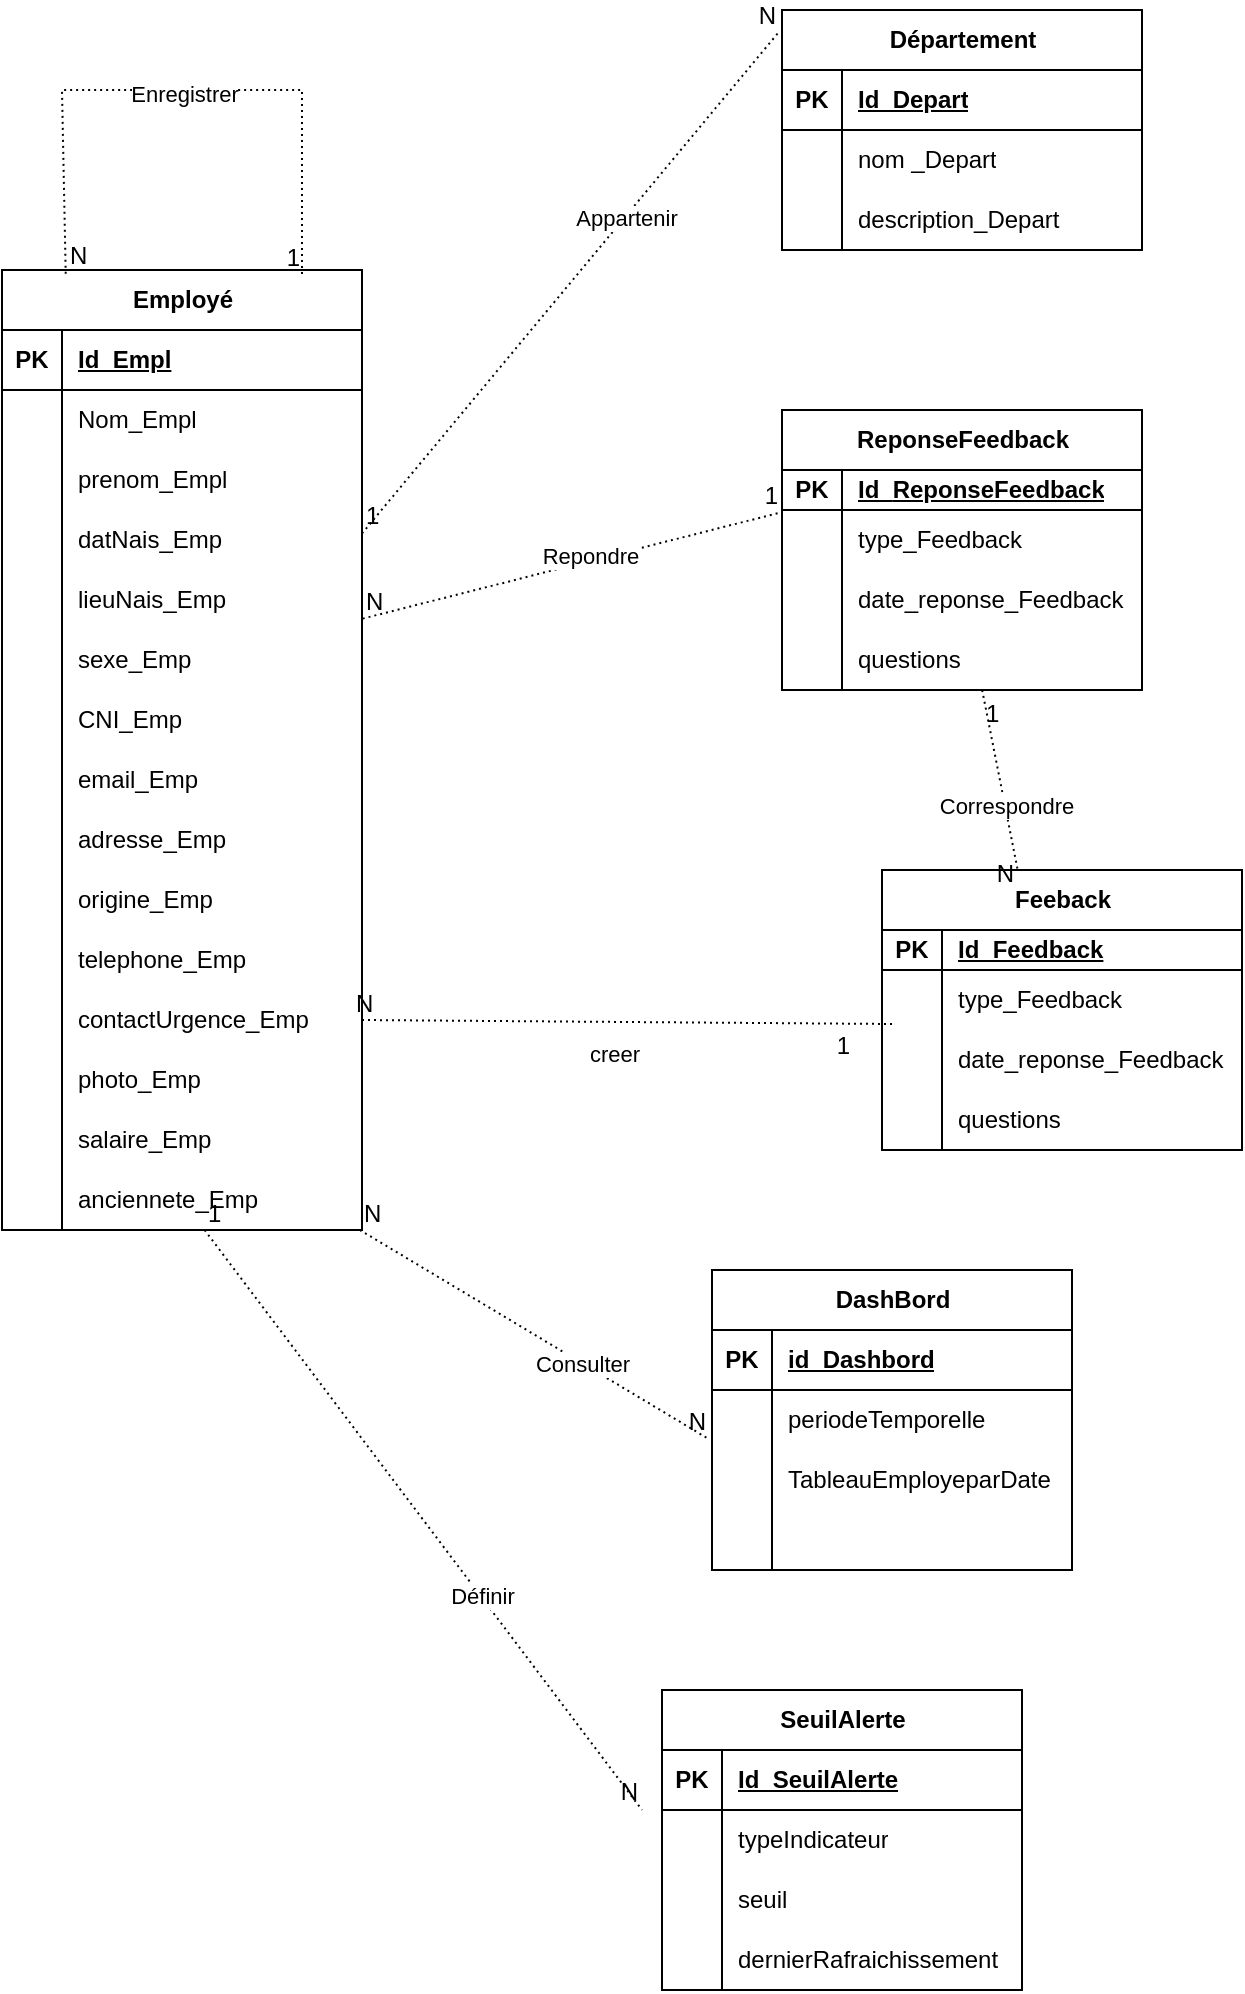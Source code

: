 <mxfile version="24.0.1" type="github">
  <diagram id="R2lEEEUBdFMjLlhIrx00" name="Page-1">
    <mxGraphModel dx="1600" dy="674" grid="1" gridSize="10" guides="1" tooltips="1" connect="1" arrows="1" fold="1" page="1" pageScale="1" pageWidth="850" pageHeight="1100" math="0" shadow="0" extFonts="Permanent Marker^https://fonts.googleapis.com/css?family=Permanent+Marker">
      <root>
        <mxCell id="0" />
        <mxCell id="1" parent="0" />
        <mxCell id="-0GxGlL2orwzK-KLsCHP-15" value="Employé" style="shape=table;startSize=30;container=1;collapsible=1;childLayout=tableLayout;fixedRows=1;rowLines=0;fontStyle=1;align=center;resizeLast=1;html=1;" parent="1" vertex="1">
          <mxGeometry x="70" y="140" width="180" height="480" as="geometry" />
        </mxCell>
        <mxCell id="-0GxGlL2orwzK-KLsCHP-16" value="" style="shape=tableRow;horizontal=0;startSize=0;swimlaneHead=0;swimlaneBody=0;fillColor=none;collapsible=0;dropTarget=0;points=[[0,0.5],[1,0.5]];portConstraint=eastwest;top=0;left=0;right=0;bottom=1;" parent="-0GxGlL2orwzK-KLsCHP-15" vertex="1">
          <mxGeometry y="30" width="180" height="30" as="geometry" />
        </mxCell>
        <mxCell id="-0GxGlL2orwzK-KLsCHP-17" value="PK" style="shape=partialRectangle;connectable=0;fillColor=none;top=0;left=0;bottom=0;right=0;fontStyle=1;overflow=hidden;whiteSpace=wrap;html=1;" parent="-0GxGlL2orwzK-KLsCHP-16" vertex="1">
          <mxGeometry width="30" height="30" as="geometry">
            <mxRectangle width="30" height="30" as="alternateBounds" />
          </mxGeometry>
        </mxCell>
        <mxCell id="-0GxGlL2orwzK-KLsCHP-18" value="Id_Empl" style="shape=partialRectangle;connectable=0;fillColor=none;top=0;left=0;bottom=0;right=0;align=left;spacingLeft=6;fontStyle=5;overflow=hidden;whiteSpace=wrap;html=1;" parent="-0GxGlL2orwzK-KLsCHP-16" vertex="1">
          <mxGeometry x="30" width="150" height="30" as="geometry">
            <mxRectangle width="150" height="30" as="alternateBounds" />
          </mxGeometry>
        </mxCell>
        <mxCell id="-0GxGlL2orwzK-KLsCHP-19" value="" style="shape=tableRow;horizontal=0;startSize=0;swimlaneHead=0;swimlaneBody=0;fillColor=none;collapsible=0;dropTarget=0;points=[[0,0.5],[1,0.5]];portConstraint=eastwest;top=0;left=0;right=0;bottom=0;" parent="-0GxGlL2orwzK-KLsCHP-15" vertex="1">
          <mxGeometry y="60" width="180" height="30" as="geometry" />
        </mxCell>
        <mxCell id="-0GxGlL2orwzK-KLsCHP-20" value="" style="shape=partialRectangle;connectable=0;fillColor=none;top=0;left=0;bottom=0;right=0;editable=1;overflow=hidden;whiteSpace=wrap;html=1;" parent="-0GxGlL2orwzK-KLsCHP-19" vertex="1">
          <mxGeometry width="30" height="30" as="geometry">
            <mxRectangle width="30" height="30" as="alternateBounds" />
          </mxGeometry>
        </mxCell>
        <mxCell id="-0GxGlL2orwzK-KLsCHP-21" value="Nom_Empl" style="shape=partialRectangle;connectable=0;fillColor=none;top=0;left=0;bottom=0;right=0;align=left;spacingLeft=6;overflow=hidden;whiteSpace=wrap;html=1;" parent="-0GxGlL2orwzK-KLsCHP-19" vertex="1">
          <mxGeometry x="30" width="150" height="30" as="geometry">
            <mxRectangle width="150" height="30" as="alternateBounds" />
          </mxGeometry>
        </mxCell>
        <mxCell id="-0GxGlL2orwzK-KLsCHP-22" value="" style="shape=tableRow;horizontal=0;startSize=0;swimlaneHead=0;swimlaneBody=0;fillColor=none;collapsible=0;dropTarget=0;points=[[0,0.5],[1,0.5]];portConstraint=eastwest;top=0;left=0;right=0;bottom=0;" parent="-0GxGlL2orwzK-KLsCHP-15" vertex="1">
          <mxGeometry y="90" width="180" height="30" as="geometry" />
        </mxCell>
        <mxCell id="-0GxGlL2orwzK-KLsCHP-23" value="" style="shape=partialRectangle;connectable=0;fillColor=none;top=0;left=0;bottom=0;right=0;editable=1;overflow=hidden;whiteSpace=wrap;html=1;" parent="-0GxGlL2orwzK-KLsCHP-22" vertex="1">
          <mxGeometry width="30" height="30" as="geometry">
            <mxRectangle width="30" height="30" as="alternateBounds" />
          </mxGeometry>
        </mxCell>
        <mxCell id="-0GxGlL2orwzK-KLsCHP-24" value="prenom_Empl" style="shape=partialRectangle;connectable=0;fillColor=none;top=0;left=0;bottom=0;right=0;align=left;spacingLeft=6;overflow=hidden;whiteSpace=wrap;html=1;" parent="-0GxGlL2orwzK-KLsCHP-22" vertex="1">
          <mxGeometry x="30" width="150" height="30" as="geometry">
            <mxRectangle width="150" height="30" as="alternateBounds" />
          </mxGeometry>
        </mxCell>
        <mxCell id="-0GxGlL2orwzK-KLsCHP-25" value="" style="shape=tableRow;horizontal=0;startSize=0;swimlaneHead=0;swimlaneBody=0;fillColor=none;collapsible=0;dropTarget=0;points=[[0,0.5],[1,0.5]];portConstraint=eastwest;top=0;left=0;right=0;bottom=0;" parent="-0GxGlL2orwzK-KLsCHP-15" vertex="1">
          <mxGeometry y="120" width="180" height="30" as="geometry" />
        </mxCell>
        <mxCell id="-0GxGlL2orwzK-KLsCHP-26" value="" style="shape=partialRectangle;connectable=0;fillColor=none;top=0;left=0;bottom=0;right=0;editable=1;overflow=hidden;whiteSpace=wrap;html=1;" parent="-0GxGlL2orwzK-KLsCHP-25" vertex="1">
          <mxGeometry width="30" height="30" as="geometry">
            <mxRectangle width="30" height="30" as="alternateBounds" />
          </mxGeometry>
        </mxCell>
        <mxCell id="-0GxGlL2orwzK-KLsCHP-27" value="datNais_Emp" style="shape=partialRectangle;connectable=0;fillColor=none;top=0;left=0;bottom=0;right=0;align=left;spacingLeft=6;overflow=hidden;whiteSpace=wrap;html=1;" parent="-0GxGlL2orwzK-KLsCHP-25" vertex="1">
          <mxGeometry x="30" width="150" height="30" as="geometry">
            <mxRectangle width="150" height="30" as="alternateBounds" />
          </mxGeometry>
        </mxCell>
        <mxCell id="-0GxGlL2orwzK-KLsCHP-31" value="" style="shape=tableRow;horizontal=0;startSize=0;swimlaneHead=0;swimlaneBody=0;fillColor=none;collapsible=0;dropTarget=0;points=[[0,0.5],[1,0.5]];portConstraint=eastwest;top=0;left=0;right=0;bottom=0;" parent="-0GxGlL2orwzK-KLsCHP-15" vertex="1">
          <mxGeometry y="150" width="180" height="30" as="geometry" />
        </mxCell>
        <mxCell id="-0GxGlL2orwzK-KLsCHP-32" value="" style="shape=partialRectangle;connectable=0;fillColor=none;top=0;left=0;bottom=0;right=0;editable=1;overflow=hidden;whiteSpace=wrap;html=1;" parent="-0GxGlL2orwzK-KLsCHP-31" vertex="1">
          <mxGeometry width="30" height="30" as="geometry">
            <mxRectangle width="30" height="30" as="alternateBounds" />
          </mxGeometry>
        </mxCell>
        <mxCell id="-0GxGlL2orwzK-KLsCHP-33" value="lieuNais_Emp" style="shape=partialRectangle;connectable=0;fillColor=none;top=0;left=0;bottom=0;right=0;align=left;spacingLeft=6;overflow=hidden;whiteSpace=wrap;html=1;" parent="-0GxGlL2orwzK-KLsCHP-31" vertex="1">
          <mxGeometry x="30" width="150" height="30" as="geometry">
            <mxRectangle width="150" height="30" as="alternateBounds" />
          </mxGeometry>
        </mxCell>
        <mxCell id="-0GxGlL2orwzK-KLsCHP-34" value="" style="shape=tableRow;horizontal=0;startSize=0;swimlaneHead=0;swimlaneBody=0;fillColor=none;collapsible=0;dropTarget=0;points=[[0,0.5],[1,0.5]];portConstraint=eastwest;top=0;left=0;right=0;bottom=0;" parent="-0GxGlL2orwzK-KLsCHP-15" vertex="1">
          <mxGeometry y="180" width="180" height="30" as="geometry" />
        </mxCell>
        <mxCell id="-0GxGlL2orwzK-KLsCHP-35" value="" style="shape=partialRectangle;connectable=0;fillColor=none;top=0;left=0;bottom=0;right=0;editable=1;overflow=hidden;whiteSpace=wrap;html=1;" parent="-0GxGlL2orwzK-KLsCHP-34" vertex="1">
          <mxGeometry width="30" height="30" as="geometry">
            <mxRectangle width="30" height="30" as="alternateBounds" />
          </mxGeometry>
        </mxCell>
        <mxCell id="-0GxGlL2orwzK-KLsCHP-36" value="sexe_Emp" style="shape=partialRectangle;connectable=0;fillColor=none;top=0;left=0;bottom=0;right=0;align=left;spacingLeft=6;overflow=hidden;whiteSpace=wrap;html=1;" parent="-0GxGlL2orwzK-KLsCHP-34" vertex="1">
          <mxGeometry x="30" width="150" height="30" as="geometry">
            <mxRectangle width="150" height="30" as="alternateBounds" />
          </mxGeometry>
        </mxCell>
        <mxCell id="-0GxGlL2orwzK-KLsCHP-37" value="" style="shape=tableRow;horizontal=0;startSize=0;swimlaneHead=0;swimlaneBody=0;fillColor=none;collapsible=0;dropTarget=0;points=[[0,0.5],[1,0.5]];portConstraint=eastwest;top=0;left=0;right=0;bottom=0;" parent="-0GxGlL2orwzK-KLsCHP-15" vertex="1">
          <mxGeometry y="210" width="180" height="30" as="geometry" />
        </mxCell>
        <mxCell id="-0GxGlL2orwzK-KLsCHP-38" value="" style="shape=partialRectangle;connectable=0;fillColor=none;top=0;left=0;bottom=0;right=0;editable=1;overflow=hidden;whiteSpace=wrap;html=1;" parent="-0GxGlL2orwzK-KLsCHP-37" vertex="1">
          <mxGeometry width="30" height="30" as="geometry">
            <mxRectangle width="30" height="30" as="alternateBounds" />
          </mxGeometry>
        </mxCell>
        <mxCell id="-0GxGlL2orwzK-KLsCHP-39" value="CNI_Emp" style="shape=partialRectangle;connectable=0;fillColor=none;top=0;left=0;bottom=0;right=0;align=left;spacingLeft=6;overflow=hidden;whiteSpace=wrap;html=1;" parent="-0GxGlL2orwzK-KLsCHP-37" vertex="1">
          <mxGeometry x="30" width="150" height="30" as="geometry">
            <mxRectangle width="150" height="30" as="alternateBounds" />
          </mxGeometry>
        </mxCell>
        <mxCell id="-0GxGlL2orwzK-KLsCHP-40" value="" style="shape=tableRow;horizontal=0;startSize=0;swimlaneHead=0;swimlaneBody=0;fillColor=none;collapsible=0;dropTarget=0;points=[[0,0.5],[1,0.5]];portConstraint=eastwest;top=0;left=0;right=0;bottom=0;" parent="-0GxGlL2orwzK-KLsCHP-15" vertex="1">
          <mxGeometry y="240" width="180" height="30" as="geometry" />
        </mxCell>
        <mxCell id="-0GxGlL2orwzK-KLsCHP-41" value="" style="shape=partialRectangle;connectable=0;fillColor=none;top=0;left=0;bottom=0;right=0;editable=1;overflow=hidden;whiteSpace=wrap;html=1;" parent="-0GxGlL2orwzK-KLsCHP-40" vertex="1">
          <mxGeometry width="30" height="30" as="geometry">
            <mxRectangle width="30" height="30" as="alternateBounds" />
          </mxGeometry>
        </mxCell>
        <mxCell id="-0GxGlL2orwzK-KLsCHP-42" value="email_Emp" style="shape=partialRectangle;connectable=0;fillColor=none;top=0;left=0;bottom=0;right=0;align=left;spacingLeft=6;overflow=hidden;whiteSpace=wrap;html=1;" parent="-0GxGlL2orwzK-KLsCHP-40" vertex="1">
          <mxGeometry x="30" width="150" height="30" as="geometry">
            <mxRectangle width="150" height="30" as="alternateBounds" />
          </mxGeometry>
        </mxCell>
        <mxCell id="-0GxGlL2orwzK-KLsCHP-43" value="" style="shape=tableRow;horizontal=0;startSize=0;swimlaneHead=0;swimlaneBody=0;fillColor=none;collapsible=0;dropTarget=0;points=[[0,0.5],[1,0.5]];portConstraint=eastwest;top=0;left=0;right=0;bottom=0;" parent="-0GxGlL2orwzK-KLsCHP-15" vertex="1">
          <mxGeometry y="270" width="180" height="30" as="geometry" />
        </mxCell>
        <mxCell id="-0GxGlL2orwzK-KLsCHP-44" value="" style="shape=partialRectangle;connectable=0;fillColor=none;top=0;left=0;bottom=0;right=0;editable=1;overflow=hidden;whiteSpace=wrap;html=1;" parent="-0GxGlL2orwzK-KLsCHP-43" vertex="1">
          <mxGeometry width="30" height="30" as="geometry">
            <mxRectangle width="30" height="30" as="alternateBounds" />
          </mxGeometry>
        </mxCell>
        <mxCell id="-0GxGlL2orwzK-KLsCHP-45" value="adresse_Emp" style="shape=partialRectangle;connectable=0;fillColor=none;top=0;left=0;bottom=0;right=0;align=left;spacingLeft=6;overflow=hidden;whiteSpace=wrap;html=1;" parent="-0GxGlL2orwzK-KLsCHP-43" vertex="1">
          <mxGeometry x="30" width="150" height="30" as="geometry">
            <mxRectangle width="150" height="30" as="alternateBounds" />
          </mxGeometry>
        </mxCell>
        <mxCell id="-0GxGlL2orwzK-KLsCHP-46" value="" style="shape=tableRow;horizontal=0;startSize=0;swimlaneHead=0;swimlaneBody=0;fillColor=none;collapsible=0;dropTarget=0;points=[[0,0.5],[1,0.5]];portConstraint=eastwest;top=0;left=0;right=0;bottom=0;" parent="-0GxGlL2orwzK-KLsCHP-15" vertex="1">
          <mxGeometry y="300" width="180" height="30" as="geometry" />
        </mxCell>
        <mxCell id="-0GxGlL2orwzK-KLsCHP-47" value="" style="shape=partialRectangle;connectable=0;fillColor=none;top=0;left=0;bottom=0;right=0;editable=1;overflow=hidden;whiteSpace=wrap;html=1;" parent="-0GxGlL2orwzK-KLsCHP-46" vertex="1">
          <mxGeometry width="30" height="30" as="geometry">
            <mxRectangle width="30" height="30" as="alternateBounds" />
          </mxGeometry>
        </mxCell>
        <mxCell id="-0GxGlL2orwzK-KLsCHP-48" value="origine_Emp" style="shape=partialRectangle;connectable=0;fillColor=none;top=0;left=0;bottom=0;right=0;align=left;spacingLeft=6;overflow=hidden;whiteSpace=wrap;html=1;" parent="-0GxGlL2orwzK-KLsCHP-46" vertex="1">
          <mxGeometry x="30" width="150" height="30" as="geometry">
            <mxRectangle width="150" height="30" as="alternateBounds" />
          </mxGeometry>
        </mxCell>
        <mxCell id="-0GxGlL2orwzK-KLsCHP-49" value="" style="shape=tableRow;horizontal=0;startSize=0;swimlaneHead=0;swimlaneBody=0;fillColor=none;collapsible=0;dropTarget=0;points=[[0,0.5],[1,0.5]];portConstraint=eastwest;top=0;left=0;right=0;bottom=0;" parent="-0GxGlL2orwzK-KLsCHP-15" vertex="1">
          <mxGeometry y="330" width="180" height="30" as="geometry" />
        </mxCell>
        <mxCell id="-0GxGlL2orwzK-KLsCHP-50" value="" style="shape=partialRectangle;connectable=0;fillColor=none;top=0;left=0;bottom=0;right=0;editable=1;overflow=hidden;whiteSpace=wrap;html=1;" parent="-0GxGlL2orwzK-KLsCHP-49" vertex="1">
          <mxGeometry width="30" height="30" as="geometry">
            <mxRectangle width="30" height="30" as="alternateBounds" />
          </mxGeometry>
        </mxCell>
        <mxCell id="-0GxGlL2orwzK-KLsCHP-51" value="telephone_Emp" style="shape=partialRectangle;connectable=0;fillColor=none;top=0;left=0;bottom=0;right=0;align=left;spacingLeft=6;overflow=hidden;whiteSpace=wrap;html=1;" parent="-0GxGlL2orwzK-KLsCHP-49" vertex="1">
          <mxGeometry x="30" width="150" height="30" as="geometry">
            <mxRectangle width="150" height="30" as="alternateBounds" />
          </mxGeometry>
        </mxCell>
        <mxCell id="-0GxGlL2orwzK-KLsCHP-52" value="" style="shape=tableRow;horizontal=0;startSize=0;swimlaneHead=0;swimlaneBody=0;fillColor=none;collapsible=0;dropTarget=0;points=[[0,0.5],[1,0.5]];portConstraint=eastwest;top=0;left=0;right=0;bottom=0;" parent="-0GxGlL2orwzK-KLsCHP-15" vertex="1">
          <mxGeometry y="360" width="180" height="30" as="geometry" />
        </mxCell>
        <mxCell id="-0GxGlL2orwzK-KLsCHP-53" value="" style="shape=partialRectangle;connectable=0;fillColor=none;top=0;left=0;bottom=0;right=0;editable=1;overflow=hidden;whiteSpace=wrap;html=1;" parent="-0GxGlL2orwzK-KLsCHP-52" vertex="1">
          <mxGeometry width="30" height="30" as="geometry">
            <mxRectangle width="30" height="30" as="alternateBounds" />
          </mxGeometry>
        </mxCell>
        <mxCell id="-0GxGlL2orwzK-KLsCHP-54" value="contactUrgence_Emp" style="shape=partialRectangle;connectable=0;fillColor=none;top=0;left=0;bottom=0;right=0;align=left;spacingLeft=6;overflow=hidden;whiteSpace=wrap;html=1;" parent="-0GxGlL2orwzK-KLsCHP-52" vertex="1">
          <mxGeometry x="30" width="150" height="30" as="geometry">
            <mxRectangle width="150" height="30" as="alternateBounds" />
          </mxGeometry>
        </mxCell>
        <mxCell id="-0GxGlL2orwzK-KLsCHP-55" value="" style="shape=tableRow;horizontal=0;startSize=0;swimlaneHead=0;swimlaneBody=0;fillColor=none;collapsible=0;dropTarget=0;points=[[0,0.5],[1,0.5]];portConstraint=eastwest;top=0;left=0;right=0;bottom=0;" parent="-0GxGlL2orwzK-KLsCHP-15" vertex="1">
          <mxGeometry y="390" width="180" height="30" as="geometry" />
        </mxCell>
        <mxCell id="-0GxGlL2orwzK-KLsCHP-56" value="" style="shape=partialRectangle;connectable=0;fillColor=none;top=0;left=0;bottom=0;right=0;editable=1;overflow=hidden;whiteSpace=wrap;html=1;" parent="-0GxGlL2orwzK-KLsCHP-55" vertex="1">
          <mxGeometry width="30" height="30" as="geometry">
            <mxRectangle width="30" height="30" as="alternateBounds" />
          </mxGeometry>
        </mxCell>
        <mxCell id="-0GxGlL2orwzK-KLsCHP-57" value="photo_Emp" style="shape=partialRectangle;connectable=0;fillColor=none;top=0;left=0;bottom=0;right=0;align=left;spacingLeft=6;overflow=hidden;whiteSpace=wrap;html=1;" parent="-0GxGlL2orwzK-KLsCHP-55" vertex="1">
          <mxGeometry x="30" width="150" height="30" as="geometry">
            <mxRectangle width="150" height="30" as="alternateBounds" />
          </mxGeometry>
        </mxCell>
        <mxCell id="CD_epfexB9cXlV3R2vXU-4" value="" style="shape=tableRow;horizontal=0;startSize=0;swimlaneHead=0;swimlaneBody=0;fillColor=none;collapsible=0;dropTarget=0;points=[[0,0.5],[1,0.5]];portConstraint=eastwest;top=0;left=0;right=0;bottom=0;" parent="-0GxGlL2orwzK-KLsCHP-15" vertex="1">
          <mxGeometry y="420" width="180" height="30" as="geometry" />
        </mxCell>
        <mxCell id="CD_epfexB9cXlV3R2vXU-5" value="" style="shape=partialRectangle;connectable=0;fillColor=none;top=0;left=0;bottom=0;right=0;editable=1;overflow=hidden;whiteSpace=wrap;html=1;" parent="CD_epfexB9cXlV3R2vXU-4" vertex="1">
          <mxGeometry width="30" height="30" as="geometry">
            <mxRectangle width="30" height="30" as="alternateBounds" />
          </mxGeometry>
        </mxCell>
        <mxCell id="CD_epfexB9cXlV3R2vXU-6" value="salaire_Emp" style="shape=partialRectangle;connectable=0;fillColor=none;top=0;left=0;bottom=0;right=0;align=left;spacingLeft=6;overflow=hidden;whiteSpace=wrap;html=1;" parent="CD_epfexB9cXlV3R2vXU-4" vertex="1">
          <mxGeometry x="30" width="150" height="30" as="geometry">
            <mxRectangle width="150" height="30" as="alternateBounds" />
          </mxGeometry>
        </mxCell>
        <mxCell id="CD_epfexB9cXlV3R2vXU-7" value="" style="shape=tableRow;horizontal=0;startSize=0;swimlaneHead=0;swimlaneBody=0;fillColor=none;collapsible=0;dropTarget=0;points=[[0,0.5],[1,0.5]];portConstraint=eastwest;top=0;left=0;right=0;bottom=0;" parent="-0GxGlL2orwzK-KLsCHP-15" vertex="1">
          <mxGeometry y="450" width="180" height="30" as="geometry" />
        </mxCell>
        <mxCell id="CD_epfexB9cXlV3R2vXU-8" value="" style="shape=partialRectangle;connectable=0;fillColor=none;top=0;left=0;bottom=0;right=0;editable=1;overflow=hidden;whiteSpace=wrap;html=1;" parent="CD_epfexB9cXlV3R2vXU-7" vertex="1">
          <mxGeometry width="30" height="30" as="geometry">
            <mxRectangle width="30" height="30" as="alternateBounds" />
          </mxGeometry>
        </mxCell>
        <mxCell id="CD_epfexB9cXlV3R2vXU-9" value="anciennete_Emp" style="shape=partialRectangle;connectable=0;fillColor=none;top=0;left=0;bottom=0;right=0;align=left;spacingLeft=6;overflow=hidden;whiteSpace=wrap;html=1;" parent="CD_epfexB9cXlV3R2vXU-7" vertex="1">
          <mxGeometry x="30" width="150" height="30" as="geometry">
            <mxRectangle width="150" height="30" as="alternateBounds" />
          </mxGeometry>
        </mxCell>
        <mxCell id="-0GxGlL2orwzK-KLsCHP-58" value="Département" style="shape=table;startSize=30;container=1;collapsible=1;childLayout=tableLayout;fixedRows=1;rowLines=0;fontStyle=1;align=center;resizeLast=1;html=1;" parent="1" vertex="1">
          <mxGeometry x="460" y="10" width="180" height="120" as="geometry" />
        </mxCell>
        <mxCell id="-0GxGlL2orwzK-KLsCHP-59" value="" style="shape=tableRow;horizontal=0;startSize=0;swimlaneHead=0;swimlaneBody=0;fillColor=none;collapsible=0;dropTarget=0;points=[[0,0.5],[1,0.5]];portConstraint=eastwest;top=0;left=0;right=0;bottom=1;" parent="-0GxGlL2orwzK-KLsCHP-58" vertex="1">
          <mxGeometry y="30" width="180" height="30" as="geometry" />
        </mxCell>
        <mxCell id="-0GxGlL2orwzK-KLsCHP-60" value="PK" style="shape=partialRectangle;connectable=0;fillColor=none;top=0;left=0;bottom=0;right=0;fontStyle=1;overflow=hidden;whiteSpace=wrap;html=1;" parent="-0GxGlL2orwzK-KLsCHP-59" vertex="1">
          <mxGeometry width="30" height="30" as="geometry">
            <mxRectangle width="30" height="30" as="alternateBounds" />
          </mxGeometry>
        </mxCell>
        <mxCell id="-0GxGlL2orwzK-KLsCHP-61" value="Id_Depart" style="shape=partialRectangle;connectable=0;fillColor=none;top=0;left=0;bottom=0;right=0;align=left;spacingLeft=6;fontStyle=5;overflow=hidden;whiteSpace=wrap;html=1;" parent="-0GxGlL2orwzK-KLsCHP-59" vertex="1">
          <mxGeometry x="30" width="150" height="30" as="geometry">
            <mxRectangle width="150" height="30" as="alternateBounds" />
          </mxGeometry>
        </mxCell>
        <mxCell id="-0GxGlL2orwzK-KLsCHP-62" value="" style="shape=tableRow;horizontal=0;startSize=0;swimlaneHead=0;swimlaneBody=0;fillColor=none;collapsible=0;dropTarget=0;points=[[0,0.5],[1,0.5]];portConstraint=eastwest;top=0;left=0;right=0;bottom=0;" parent="-0GxGlL2orwzK-KLsCHP-58" vertex="1">
          <mxGeometry y="60" width="180" height="30" as="geometry" />
        </mxCell>
        <mxCell id="-0GxGlL2orwzK-KLsCHP-63" value="" style="shape=partialRectangle;connectable=0;fillColor=none;top=0;left=0;bottom=0;right=0;editable=1;overflow=hidden;whiteSpace=wrap;html=1;" parent="-0GxGlL2orwzK-KLsCHP-62" vertex="1">
          <mxGeometry width="30" height="30" as="geometry">
            <mxRectangle width="30" height="30" as="alternateBounds" />
          </mxGeometry>
        </mxCell>
        <mxCell id="-0GxGlL2orwzK-KLsCHP-64" value="nom _Depart" style="shape=partialRectangle;connectable=0;fillColor=none;top=0;left=0;bottom=0;right=0;align=left;spacingLeft=6;overflow=hidden;whiteSpace=wrap;html=1;" parent="-0GxGlL2orwzK-KLsCHP-62" vertex="1">
          <mxGeometry x="30" width="150" height="30" as="geometry">
            <mxRectangle width="150" height="30" as="alternateBounds" />
          </mxGeometry>
        </mxCell>
        <mxCell id="-0GxGlL2orwzK-KLsCHP-65" value="" style="shape=tableRow;horizontal=0;startSize=0;swimlaneHead=0;swimlaneBody=0;fillColor=none;collapsible=0;dropTarget=0;points=[[0,0.5],[1,0.5]];portConstraint=eastwest;top=0;left=0;right=0;bottom=0;" parent="-0GxGlL2orwzK-KLsCHP-58" vertex="1">
          <mxGeometry y="90" width="180" height="30" as="geometry" />
        </mxCell>
        <mxCell id="-0GxGlL2orwzK-KLsCHP-66" value="" style="shape=partialRectangle;connectable=0;fillColor=none;top=0;left=0;bottom=0;right=0;editable=1;overflow=hidden;whiteSpace=wrap;html=1;" parent="-0GxGlL2orwzK-KLsCHP-65" vertex="1">
          <mxGeometry width="30" height="30" as="geometry">
            <mxRectangle width="30" height="30" as="alternateBounds" />
          </mxGeometry>
        </mxCell>
        <mxCell id="-0GxGlL2orwzK-KLsCHP-67" value="description_Depart" style="shape=partialRectangle;connectable=0;fillColor=none;top=0;left=0;bottom=0;right=0;align=left;spacingLeft=6;overflow=hidden;whiteSpace=wrap;html=1;" parent="-0GxGlL2orwzK-KLsCHP-65" vertex="1">
          <mxGeometry x="30" width="150" height="30" as="geometry">
            <mxRectangle width="150" height="30" as="alternateBounds" />
          </mxGeometry>
        </mxCell>
        <mxCell id="-0GxGlL2orwzK-KLsCHP-77" value="Feeback" style="shape=table;startSize=30;container=1;collapsible=1;childLayout=tableLayout;fixedRows=1;rowLines=0;fontStyle=1;align=center;resizeLast=1;html=1;" parent="1" vertex="1">
          <mxGeometry x="510" y="440" width="180" height="140" as="geometry" />
        </mxCell>
        <mxCell id="-0GxGlL2orwzK-KLsCHP-78" value="" style="shape=tableRow;horizontal=0;startSize=0;swimlaneHead=0;swimlaneBody=0;fillColor=none;collapsible=0;dropTarget=0;points=[[0,0.5],[1,0.5]];portConstraint=eastwest;top=0;left=0;right=0;bottom=1;" parent="-0GxGlL2orwzK-KLsCHP-77" vertex="1">
          <mxGeometry y="30" width="180" height="20" as="geometry" />
        </mxCell>
        <mxCell id="-0GxGlL2orwzK-KLsCHP-79" value="PK" style="shape=partialRectangle;connectable=0;fillColor=none;top=0;left=0;bottom=0;right=0;fontStyle=1;overflow=hidden;whiteSpace=wrap;html=1;" parent="-0GxGlL2orwzK-KLsCHP-78" vertex="1">
          <mxGeometry width="30" height="20" as="geometry">
            <mxRectangle width="30" height="20" as="alternateBounds" />
          </mxGeometry>
        </mxCell>
        <mxCell id="-0GxGlL2orwzK-KLsCHP-80" value="Id_Feedback" style="shape=partialRectangle;connectable=0;fillColor=none;top=0;left=0;bottom=0;right=0;align=left;spacingLeft=6;fontStyle=5;overflow=hidden;whiteSpace=wrap;html=1;" parent="-0GxGlL2orwzK-KLsCHP-78" vertex="1">
          <mxGeometry x="30" width="150" height="20" as="geometry">
            <mxRectangle width="150" height="20" as="alternateBounds" />
          </mxGeometry>
        </mxCell>
        <mxCell id="-0GxGlL2orwzK-KLsCHP-81" value="" style="shape=tableRow;horizontal=0;startSize=0;swimlaneHead=0;swimlaneBody=0;fillColor=none;collapsible=0;dropTarget=0;points=[[0,0.5],[1,0.5]];portConstraint=eastwest;top=0;left=0;right=0;bottom=0;" parent="-0GxGlL2orwzK-KLsCHP-77" vertex="1">
          <mxGeometry y="50" width="180" height="30" as="geometry" />
        </mxCell>
        <mxCell id="-0GxGlL2orwzK-KLsCHP-82" value="" style="shape=partialRectangle;connectable=0;fillColor=none;top=0;left=0;bottom=0;right=0;editable=1;overflow=hidden;whiteSpace=wrap;html=1;" parent="-0GxGlL2orwzK-KLsCHP-81" vertex="1">
          <mxGeometry width="30" height="30" as="geometry">
            <mxRectangle width="30" height="30" as="alternateBounds" />
          </mxGeometry>
        </mxCell>
        <mxCell id="-0GxGlL2orwzK-KLsCHP-83" value="type_Feedback" style="shape=partialRectangle;connectable=0;fillColor=none;top=0;left=0;bottom=0;right=0;align=left;spacingLeft=6;overflow=hidden;whiteSpace=wrap;html=1;" parent="-0GxGlL2orwzK-KLsCHP-81" vertex="1">
          <mxGeometry x="30" width="150" height="30" as="geometry">
            <mxRectangle width="150" height="30" as="alternateBounds" />
          </mxGeometry>
        </mxCell>
        <mxCell id="CD_epfexB9cXlV3R2vXU-244" value="" style="shape=tableRow;horizontal=0;startSize=0;swimlaneHead=0;swimlaneBody=0;fillColor=none;collapsible=0;dropTarget=0;points=[[0,0.5],[1,0.5]];portConstraint=eastwest;top=0;left=0;right=0;bottom=0;" parent="-0GxGlL2orwzK-KLsCHP-77" vertex="1">
          <mxGeometry y="80" width="180" height="30" as="geometry" />
        </mxCell>
        <mxCell id="CD_epfexB9cXlV3R2vXU-245" value="" style="shape=partialRectangle;connectable=0;fillColor=none;top=0;left=0;bottom=0;right=0;editable=1;overflow=hidden;whiteSpace=wrap;html=1;" parent="CD_epfexB9cXlV3R2vXU-244" vertex="1">
          <mxGeometry width="30" height="30" as="geometry">
            <mxRectangle width="30" height="30" as="alternateBounds" />
          </mxGeometry>
        </mxCell>
        <mxCell id="CD_epfexB9cXlV3R2vXU-246" value="date_reponse_Feedback" style="shape=partialRectangle;connectable=0;fillColor=none;top=0;left=0;bottom=0;right=0;align=left;spacingLeft=6;overflow=hidden;whiteSpace=wrap;html=1;" parent="CD_epfexB9cXlV3R2vXU-244" vertex="1">
          <mxGeometry x="30" width="150" height="30" as="geometry">
            <mxRectangle width="150" height="30" as="alternateBounds" />
          </mxGeometry>
        </mxCell>
        <mxCell id="CD_epfexB9cXlV3R2vXU-247" value="" style="shape=tableRow;horizontal=0;startSize=0;swimlaneHead=0;swimlaneBody=0;fillColor=none;collapsible=0;dropTarget=0;points=[[0,0.5],[1,0.5]];portConstraint=eastwest;top=0;left=0;right=0;bottom=0;" parent="-0GxGlL2orwzK-KLsCHP-77" vertex="1">
          <mxGeometry y="110" width="180" height="30" as="geometry" />
        </mxCell>
        <mxCell id="CD_epfexB9cXlV3R2vXU-248" value="" style="shape=partialRectangle;connectable=0;fillColor=none;top=0;left=0;bottom=0;right=0;editable=1;overflow=hidden;whiteSpace=wrap;html=1;" parent="CD_epfexB9cXlV3R2vXU-247" vertex="1">
          <mxGeometry width="30" height="30" as="geometry">
            <mxRectangle width="30" height="30" as="alternateBounds" />
          </mxGeometry>
        </mxCell>
        <mxCell id="CD_epfexB9cXlV3R2vXU-249" value="questions" style="shape=partialRectangle;connectable=0;fillColor=none;top=0;left=0;bottom=0;right=0;align=left;spacingLeft=6;overflow=hidden;whiteSpace=wrap;html=1;" parent="CD_epfexB9cXlV3R2vXU-247" vertex="1">
          <mxGeometry x="30" width="150" height="30" as="geometry">
            <mxRectangle width="150" height="30" as="alternateBounds" />
          </mxGeometry>
        </mxCell>
        <mxCell id="CD_epfexB9cXlV3R2vXU-282" value="ReponseFeedback" style="shape=table;startSize=30;container=1;collapsible=1;childLayout=tableLayout;fixedRows=1;rowLines=0;fontStyle=1;align=center;resizeLast=1;html=1;" parent="1" vertex="1">
          <mxGeometry x="460" y="210" width="180" height="140" as="geometry" />
        </mxCell>
        <mxCell id="CD_epfexB9cXlV3R2vXU-283" value="" style="shape=tableRow;horizontal=0;startSize=0;swimlaneHead=0;swimlaneBody=0;fillColor=none;collapsible=0;dropTarget=0;points=[[0,0.5],[1,0.5]];portConstraint=eastwest;top=0;left=0;right=0;bottom=1;" parent="CD_epfexB9cXlV3R2vXU-282" vertex="1">
          <mxGeometry y="30" width="180" height="20" as="geometry" />
        </mxCell>
        <mxCell id="CD_epfexB9cXlV3R2vXU-284" value="PK" style="shape=partialRectangle;connectable=0;fillColor=none;top=0;left=0;bottom=0;right=0;fontStyle=1;overflow=hidden;whiteSpace=wrap;html=1;" parent="CD_epfexB9cXlV3R2vXU-283" vertex="1">
          <mxGeometry width="30" height="20" as="geometry">
            <mxRectangle width="30" height="20" as="alternateBounds" />
          </mxGeometry>
        </mxCell>
        <mxCell id="CD_epfexB9cXlV3R2vXU-285" value="Id_&lt;span style=&quot;text-align: center; text-wrap: nowrap;&quot;&gt;ReponseFeedback&lt;/span&gt;" style="shape=partialRectangle;connectable=0;fillColor=none;top=0;left=0;bottom=0;right=0;align=left;spacingLeft=6;fontStyle=5;overflow=hidden;whiteSpace=wrap;html=1;" parent="CD_epfexB9cXlV3R2vXU-283" vertex="1">
          <mxGeometry x="30" width="150" height="20" as="geometry">
            <mxRectangle width="150" height="20" as="alternateBounds" />
          </mxGeometry>
        </mxCell>
        <mxCell id="CD_epfexB9cXlV3R2vXU-289" value="" style="shape=tableRow;horizontal=0;startSize=0;swimlaneHead=0;swimlaneBody=0;fillColor=none;collapsible=0;dropTarget=0;points=[[0,0.5],[1,0.5]];portConstraint=eastwest;top=0;left=0;right=0;bottom=0;" parent="CD_epfexB9cXlV3R2vXU-282" vertex="1">
          <mxGeometry y="50" width="180" height="30" as="geometry" />
        </mxCell>
        <mxCell id="CD_epfexB9cXlV3R2vXU-290" value="" style="shape=partialRectangle;connectable=0;fillColor=none;top=0;left=0;bottom=0;right=0;editable=1;overflow=hidden;whiteSpace=wrap;html=1;" parent="CD_epfexB9cXlV3R2vXU-289" vertex="1">
          <mxGeometry width="30" height="30" as="geometry">
            <mxRectangle width="30" height="30" as="alternateBounds" />
          </mxGeometry>
        </mxCell>
        <mxCell id="CD_epfexB9cXlV3R2vXU-291" value="type_Feedback" style="shape=partialRectangle;connectable=0;fillColor=none;top=0;left=0;bottom=0;right=0;align=left;spacingLeft=6;overflow=hidden;whiteSpace=wrap;html=1;" parent="CD_epfexB9cXlV3R2vXU-289" vertex="1">
          <mxGeometry x="30" width="150" height="30" as="geometry">
            <mxRectangle width="150" height="30" as="alternateBounds" />
          </mxGeometry>
        </mxCell>
        <mxCell id="CD_epfexB9cXlV3R2vXU-292" value="" style="shape=tableRow;horizontal=0;startSize=0;swimlaneHead=0;swimlaneBody=0;fillColor=none;collapsible=0;dropTarget=0;points=[[0,0.5],[1,0.5]];portConstraint=eastwest;top=0;left=0;right=0;bottom=0;" parent="CD_epfexB9cXlV3R2vXU-282" vertex="1">
          <mxGeometry y="80" width="180" height="30" as="geometry" />
        </mxCell>
        <mxCell id="CD_epfexB9cXlV3R2vXU-293" value="" style="shape=partialRectangle;connectable=0;fillColor=none;top=0;left=0;bottom=0;right=0;editable=1;overflow=hidden;whiteSpace=wrap;html=1;" parent="CD_epfexB9cXlV3R2vXU-292" vertex="1">
          <mxGeometry width="30" height="30" as="geometry">
            <mxRectangle width="30" height="30" as="alternateBounds" />
          </mxGeometry>
        </mxCell>
        <mxCell id="CD_epfexB9cXlV3R2vXU-294" value="date_reponse_Feedback" style="shape=partialRectangle;connectable=0;fillColor=none;top=0;left=0;bottom=0;right=0;align=left;spacingLeft=6;overflow=hidden;whiteSpace=wrap;html=1;" parent="CD_epfexB9cXlV3R2vXU-292" vertex="1">
          <mxGeometry x="30" width="150" height="30" as="geometry">
            <mxRectangle width="150" height="30" as="alternateBounds" />
          </mxGeometry>
        </mxCell>
        <mxCell id="CD_epfexB9cXlV3R2vXU-295" value="" style="shape=tableRow;horizontal=0;startSize=0;swimlaneHead=0;swimlaneBody=0;fillColor=none;collapsible=0;dropTarget=0;points=[[0,0.5],[1,0.5]];portConstraint=eastwest;top=0;left=0;right=0;bottom=0;" parent="CD_epfexB9cXlV3R2vXU-282" vertex="1">
          <mxGeometry y="110" width="180" height="30" as="geometry" />
        </mxCell>
        <mxCell id="CD_epfexB9cXlV3R2vXU-296" value="" style="shape=partialRectangle;connectable=0;fillColor=none;top=0;left=0;bottom=0;right=0;editable=1;overflow=hidden;whiteSpace=wrap;html=1;" parent="CD_epfexB9cXlV3R2vXU-295" vertex="1">
          <mxGeometry width="30" height="30" as="geometry">
            <mxRectangle width="30" height="30" as="alternateBounds" />
          </mxGeometry>
        </mxCell>
        <mxCell id="CD_epfexB9cXlV3R2vXU-297" value="questions" style="shape=partialRectangle;connectable=0;fillColor=none;top=0;left=0;bottom=0;right=0;align=left;spacingLeft=6;overflow=hidden;whiteSpace=wrap;html=1;" parent="CD_epfexB9cXlV3R2vXU-295" vertex="1">
          <mxGeometry x="30" width="150" height="30" as="geometry">
            <mxRectangle width="150" height="30" as="alternateBounds" />
          </mxGeometry>
        </mxCell>
        <mxCell id="CD_epfexB9cXlV3R2vXU-337" value="DashBord" style="shape=table;startSize=30;container=1;collapsible=1;childLayout=tableLayout;fixedRows=1;rowLines=0;fontStyle=1;align=center;resizeLast=1;html=1;" parent="1" vertex="1">
          <mxGeometry x="425" y="640" width="180" height="150" as="geometry" />
        </mxCell>
        <mxCell id="CD_epfexB9cXlV3R2vXU-338" value="" style="shape=tableRow;horizontal=0;startSize=0;swimlaneHead=0;swimlaneBody=0;fillColor=none;collapsible=0;dropTarget=0;points=[[0,0.5],[1,0.5]];portConstraint=eastwest;top=0;left=0;right=0;bottom=1;" parent="CD_epfexB9cXlV3R2vXU-337" vertex="1">
          <mxGeometry y="30" width="180" height="30" as="geometry" />
        </mxCell>
        <mxCell id="CD_epfexB9cXlV3R2vXU-339" value="PK" style="shape=partialRectangle;connectable=0;fillColor=none;top=0;left=0;bottom=0;right=0;fontStyle=1;overflow=hidden;whiteSpace=wrap;html=1;" parent="CD_epfexB9cXlV3R2vXU-338" vertex="1">
          <mxGeometry width="30" height="30" as="geometry">
            <mxRectangle width="30" height="30" as="alternateBounds" />
          </mxGeometry>
        </mxCell>
        <mxCell id="CD_epfexB9cXlV3R2vXU-340" value="id_Dashbord" style="shape=partialRectangle;connectable=0;fillColor=none;top=0;left=0;bottom=0;right=0;align=left;spacingLeft=6;fontStyle=5;overflow=hidden;whiteSpace=wrap;html=1;" parent="CD_epfexB9cXlV3R2vXU-338" vertex="1">
          <mxGeometry x="30" width="150" height="30" as="geometry">
            <mxRectangle width="150" height="30" as="alternateBounds" />
          </mxGeometry>
        </mxCell>
        <mxCell id="CD_epfexB9cXlV3R2vXU-341" value="" style="shape=tableRow;horizontal=0;startSize=0;swimlaneHead=0;swimlaneBody=0;fillColor=none;collapsible=0;dropTarget=0;points=[[0,0.5],[1,0.5]];portConstraint=eastwest;top=0;left=0;right=0;bottom=0;" parent="CD_epfexB9cXlV3R2vXU-337" vertex="1">
          <mxGeometry y="60" width="180" height="30" as="geometry" />
        </mxCell>
        <mxCell id="CD_epfexB9cXlV3R2vXU-342" value="" style="shape=partialRectangle;connectable=0;fillColor=none;top=0;left=0;bottom=0;right=0;editable=1;overflow=hidden;whiteSpace=wrap;html=1;" parent="CD_epfexB9cXlV3R2vXU-341" vertex="1">
          <mxGeometry width="30" height="30" as="geometry">
            <mxRectangle width="30" height="30" as="alternateBounds" />
          </mxGeometry>
        </mxCell>
        <mxCell id="CD_epfexB9cXlV3R2vXU-343" value="periodeTemporelle" style="shape=partialRectangle;connectable=0;fillColor=none;top=0;left=0;bottom=0;right=0;align=left;spacingLeft=6;overflow=hidden;whiteSpace=wrap;html=1;" parent="CD_epfexB9cXlV3R2vXU-341" vertex="1">
          <mxGeometry x="30" width="150" height="30" as="geometry">
            <mxRectangle width="150" height="30" as="alternateBounds" />
          </mxGeometry>
        </mxCell>
        <mxCell id="CD_epfexB9cXlV3R2vXU-344" value="" style="shape=tableRow;horizontal=0;startSize=0;swimlaneHead=0;swimlaneBody=0;fillColor=none;collapsible=0;dropTarget=0;points=[[0,0.5],[1,0.5]];portConstraint=eastwest;top=0;left=0;right=0;bottom=0;" parent="CD_epfexB9cXlV3R2vXU-337" vertex="1">
          <mxGeometry y="90" width="180" height="30" as="geometry" />
        </mxCell>
        <mxCell id="CD_epfexB9cXlV3R2vXU-345" value="" style="shape=partialRectangle;connectable=0;fillColor=none;top=0;left=0;bottom=0;right=0;editable=1;overflow=hidden;whiteSpace=wrap;html=1;" parent="CD_epfexB9cXlV3R2vXU-344" vertex="1">
          <mxGeometry width="30" height="30" as="geometry">
            <mxRectangle width="30" height="30" as="alternateBounds" />
          </mxGeometry>
        </mxCell>
        <mxCell id="CD_epfexB9cXlV3R2vXU-346" value="TableauEmployeparDate" style="shape=partialRectangle;connectable=0;fillColor=none;top=0;left=0;bottom=0;right=0;align=left;spacingLeft=6;overflow=hidden;whiteSpace=wrap;html=1;" parent="CD_epfexB9cXlV3R2vXU-344" vertex="1">
          <mxGeometry x="30" width="150" height="30" as="geometry">
            <mxRectangle width="150" height="30" as="alternateBounds" />
          </mxGeometry>
        </mxCell>
        <mxCell id="CD_epfexB9cXlV3R2vXU-347" value="" style="shape=tableRow;horizontal=0;startSize=0;swimlaneHead=0;swimlaneBody=0;fillColor=none;collapsible=0;dropTarget=0;points=[[0,0.5],[1,0.5]];portConstraint=eastwest;top=0;left=0;right=0;bottom=0;" parent="CD_epfexB9cXlV3R2vXU-337" vertex="1">
          <mxGeometry y="120" width="180" height="30" as="geometry" />
        </mxCell>
        <mxCell id="CD_epfexB9cXlV3R2vXU-348" value="" style="shape=partialRectangle;connectable=0;fillColor=none;top=0;left=0;bottom=0;right=0;editable=1;overflow=hidden;whiteSpace=wrap;html=1;" parent="CD_epfexB9cXlV3R2vXU-347" vertex="1">
          <mxGeometry width="30" height="30" as="geometry">
            <mxRectangle width="30" height="30" as="alternateBounds" />
          </mxGeometry>
        </mxCell>
        <mxCell id="CD_epfexB9cXlV3R2vXU-349" value="&amp;nbsp;" style="shape=partialRectangle;connectable=0;fillColor=none;top=0;left=0;bottom=0;right=0;align=left;spacingLeft=6;overflow=hidden;whiteSpace=wrap;html=1;" parent="CD_epfexB9cXlV3R2vXU-347" vertex="1">
          <mxGeometry x="30" width="150" height="30" as="geometry">
            <mxRectangle width="150" height="30" as="alternateBounds" />
          </mxGeometry>
        </mxCell>
        <mxCell id="CD_epfexB9cXlV3R2vXU-350" value="SeuilAlerte" style="shape=table;startSize=30;container=1;collapsible=1;childLayout=tableLayout;fixedRows=1;rowLines=0;fontStyle=1;align=center;resizeLast=1;html=1;" parent="1" vertex="1">
          <mxGeometry x="400" y="850" width="180" height="150" as="geometry" />
        </mxCell>
        <mxCell id="CD_epfexB9cXlV3R2vXU-351" value="" style="shape=tableRow;horizontal=0;startSize=0;swimlaneHead=0;swimlaneBody=0;fillColor=none;collapsible=0;dropTarget=0;points=[[0,0.5],[1,0.5]];portConstraint=eastwest;top=0;left=0;right=0;bottom=1;" parent="CD_epfexB9cXlV3R2vXU-350" vertex="1">
          <mxGeometry y="30" width="180" height="30" as="geometry" />
        </mxCell>
        <mxCell id="CD_epfexB9cXlV3R2vXU-352" value="PK" style="shape=partialRectangle;connectable=0;fillColor=none;top=0;left=0;bottom=0;right=0;fontStyle=1;overflow=hidden;whiteSpace=wrap;html=1;" parent="CD_epfexB9cXlV3R2vXU-351" vertex="1">
          <mxGeometry width="30" height="30" as="geometry">
            <mxRectangle width="30" height="30" as="alternateBounds" />
          </mxGeometry>
        </mxCell>
        <mxCell id="CD_epfexB9cXlV3R2vXU-353" value="Id_SeuilAlerte" style="shape=partialRectangle;connectable=0;fillColor=none;top=0;left=0;bottom=0;right=0;align=left;spacingLeft=6;fontStyle=5;overflow=hidden;whiteSpace=wrap;html=1;" parent="CD_epfexB9cXlV3R2vXU-351" vertex="1">
          <mxGeometry x="30" width="150" height="30" as="geometry">
            <mxRectangle width="150" height="30" as="alternateBounds" />
          </mxGeometry>
        </mxCell>
        <mxCell id="CD_epfexB9cXlV3R2vXU-354" value="" style="shape=tableRow;horizontal=0;startSize=0;swimlaneHead=0;swimlaneBody=0;fillColor=none;collapsible=0;dropTarget=0;points=[[0,0.5],[1,0.5]];portConstraint=eastwest;top=0;left=0;right=0;bottom=0;" parent="CD_epfexB9cXlV3R2vXU-350" vertex="1">
          <mxGeometry y="60" width="180" height="30" as="geometry" />
        </mxCell>
        <mxCell id="CD_epfexB9cXlV3R2vXU-355" value="" style="shape=partialRectangle;connectable=0;fillColor=none;top=0;left=0;bottom=0;right=0;editable=1;overflow=hidden;whiteSpace=wrap;html=1;" parent="CD_epfexB9cXlV3R2vXU-354" vertex="1">
          <mxGeometry width="30" height="30" as="geometry">
            <mxRectangle width="30" height="30" as="alternateBounds" />
          </mxGeometry>
        </mxCell>
        <mxCell id="CD_epfexB9cXlV3R2vXU-356" value="typeIndicateur" style="shape=partialRectangle;connectable=0;fillColor=none;top=0;left=0;bottom=0;right=0;align=left;spacingLeft=6;overflow=hidden;whiteSpace=wrap;html=1;" parent="CD_epfexB9cXlV3R2vXU-354" vertex="1">
          <mxGeometry x="30" width="150" height="30" as="geometry">
            <mxRectangle width="150" height="30" as="alternateBounds" />
          </mxGeometry>
        </mxCell>
        <mxCell id="CD_epfexB9cXlV3R2vXU-357" value="" style="shape=tableRow;horizontal=0;startSize=0;swimlaneHead=0;swimlaneBody=0;fillColor=none;collapsible=0;dropTarget=0;points=[[0,0.5],[1,0.5]];portConstraint=eastwest;top=0;left=0;right=0;bottom=0;" parent="CD_epfexB9cXlV3R2vXU-350" vertex="1">
          <mxGeometry y="90" width="180" height="30" as="geometry" />
        </mxCell>
        <mxCell id="CD_epfexB9cXlV3R2vXU-358" value="" style="shape=partialRectangle;connectable=0;fillColor=none;top=0;left=0;bottom=0;right=0;editable=1;overflow=hidden;whiteSpace=wrap;html=1;" parent="CD_epfexB9cXlV3R2vXU-357" vertex="1">
          <mxGeometry width="30" height="30" as="geometry">
            <mxRectangle width="30" height="30" as="alternateBounds" />
          </mxGeometry>
        </mxCell>
        <mxCell id="CD_epfexB9cXlV3R2vXU-359" value="seuil&amp;nbsp;" style="shape=partialRectangle;connectable=0;fillColor=none;top=0;left=0;bottom=0;right=0;align=left;spacingLeft=6;overflow=hidden;whiteSpace=wrap;html=1;" parent="CD_epfexB9cXlV3R2vXU-357" vertex="1">
          <mxGeometry x="30" width="150" height="30" as="geometry">
            <mxRectangle width="150" height="30" as="alternateBounds" />
          </mxGeometry>
        </mxCell>
        <mxCell id="CD_epfexB9cXlV3R2vXU-360" value="" style="shape=tableRow;horizontal=0;startSize=0;swimlaneHead=0;swimlaneBody=0;fillColor=none;collapsible=0;dropTarget=0;points=[[0,0.5],[1,0.5]];portConstraint=eastwest;top=0;left=0;right=0;bottom=0;" parent="CD_epfexB9cXlV3R2vXU-350" vertex="1">
          <mxGeometry y="120" width="180" height="30" as="geometry" />
        </mxCell>
        <mxCell id="CD_epfexB9cXlV3R2vXU-361" value="" style="shape=partialRectangle;connectable=0;fillColor=none;top=0;left=0;bottom=0;right=0;editable=1;overflow=hidden;whiteSpace=wrap;html=1;" parent="CD_epfexB9cXlV3R2vXU-360" vertex="1">
          <mxGeometry width="30" height="30" as="geometry">
            <mxRectangle width="30" height="30" as="alternateBounds" />
          </mxGeometry>
        </mxCell>
        <mxCell id="CD_epfexB9cXlV3R2vXU-362" value="dernierRafraichissement&amp;nbsp;" style="shape=partialRectangle;connectable=0;fillColor=none;top=0;left=0;bottom=0;right=0;align=left;spacingLeft=6;overflow=hidden;whiteSpace=wrap;html=1;" parent="CD_epfexB9cXlV3R2vXU-360" vertex="1">
          <mxGeometry x="30" width="150" height="30" as="geometry">
            <mxRectangle width="150" height="30" as="alternateBounds" />
          </mxGeometry>
        </mxCell>
        <mxCell id="CD_epfexB9cXlV3R2vXU-370" value="" style="endArrow=none;html=1;rounded=0;dashed=1;dashPattern=1 2;entryX=-0.01;entryY=0.094;entryDx=0;entryDy=0;entryPerimeter=0;" parent="1" source="-0GxGlL2orwzK-KLsCHP-15" target="-0GxGlL2orwzK-KLsCHP-58" edge="1">
          <mxGeometry relative="1" as="geometry">
            <mxPoint x="340" y="210" as="sourcePoint" />
            <mxPoint x="420" y="100" as="targetPoint" />
          </mxGeometry>
        </mxCell>
        <mxCell id="CD_epfexB9cXlV3R2vXU-371" value="1" style="resizable=0;html=1;whiteSpace=wrap;align=left;verticalAlign=bottom;direction=south;" parent="CD_epfexB9cXlV3R2vXU-370" connectable="0" vertex="1">
          <mxGeometry x="-1" relative="1" as="geometry" />
        </mxCell>
        <mxCell id="CD_epfexB9cXlV3R2vXU-372" value="N" style="resizable=0;html=1;whiteSpace=wrap;align=right;verticalAlign=bottom;" parent="CD_epfexB9cXlV3R2vXU-370" connectable="0" vertex="1">
          <mxGeometry x="1" relative="1" as="geometry" />
        </mxCell>
        <mxCell id="CD_epfexB9cXlV3R2vXU-377" value="Appartenir" style="edgeLabel;html=1;align=center;verticalAlign=middle;resizable=0;points=[];" parent="CD_epfexB9cXlV3R2vXU-370" vertex="1" connectable="0">
          <mxGeometry x="0.265" relative="1" as="geometry">
            <mxPoint as="offset" />
          </mxGeometry>
        </mxCell>
        <mxCell id="CD_epfexB9cXlV3R2vXU-373" value="" style="endArrow=none;html=1;rounded=0;dashed=1;dashPattern=1 2;entryX=-0.002;entryY=1.058;entryDx=0;entryDy=0;entryPerimeter=0;exitX=1.002;exitY=0.81;exitDx=0;exitDy=0;exitPerimeter=0;" parent="1" source="-0GxGlL2orwzK-KLsCHP-31" target="CD_epfexB9cXlV3R2vXU-283" edge="1">
          <mxGeometry relative="1" as="geometry">
            <mxPoint x="570" y="230" as="sourcePoint" />
            <mxPoint x="570" y="280" as="targetPoint" />
          </mxGeometry>
        </mxCell>
        <mxCell id="CD_epfexB9cXlV3R2vXU-374" value="N" style="resizable=0;html=1;whiteSpace=wrap;align=left;verticalAlign=bottom;" parent="CD_epfexB9cXlV3R2vXU-373" connectable="0" vertex="1">
          <mxGeometry x="-1" relative="1" as="geometry" />
        </mxCell>
        <mxCell id="CD_epfexB9cXlV3R2vXU-375" value="1" style="resizable=0;html=1;whiteSpace=wrap;align=right;verticalAlign=bottom;" parent="CD_epfexB9cXlV3R2vXU-373" connectable="0" vertex="1">
          <mxGeometry x="1" relative="1" as="geometry" />
        </mxCell>
        <mxCell id="CD_epfexB9cXlV3R2vXU-376" value="Repondre" style="edgeLabel;html=1;align=center;verticalAlign=middle;resizable=0;points=[];" parent="CD_epfexB9cXlV3R2vXU-373" vertex="1" connectable="0">
          <mxGeometry x="0.087" y="3" relative="1" as="geometry">
            <mxPoint as="offset" />
          </mxGeometry>
        </mxCell>
        <mxCell id="CD_epfexB9cXlV3R2vXU-378" value="" style="endArrow=none;html=1;rounded=0;dashed=1;dashPattern=1 2;entryX=0.028;entryY=-0.1;entryDx=0;entryDy=0;entryPerimeter=0;exitX=1;exitY=0.5;exitDx=0;exitDy=0;" parent="1" source="-0GxGlL2orwzK-KLsCHP-52" target="CD_epfexB9cXlV3R2vXU-244" edge="1">
          <mxGeometry relative="1" as="geometry">
            <mxPoint x="240" y="510.045" as="sourcePoint" />
            <mxPoint x="642.08" y="480" as="targetPoint" />
            <Array as="points" />
          </mxGeometry>
        </mxCell>
        <mxCell id="CD_epfexB9cXlV3R2vXU-379" value="N" style="resizable=0;html=1;whiteSpace=wrap;align=left;verticalAlign=bottom;direction=south;" parent="CD_epfexB9cXlV3R2vXU-378" connectable="0" vertex="1">
          <mxGeometry x="-1" relative="1" as="geometry">
            <mxPoint x="-5" as="offset" />
          </mxGeometry>
        </mxCell>
        <mxCell id="CD_epfexB9cXlV3R2vXU-380" value="1" style="resizable=0;html=1;whiteSpace=wrap;align=right;verticalAlign=bottom;" parent="CD_epfexB9cXlV3R2vXU-378" connectable="0" vertex="1">
          <mxGeometry x="1" relative="1" as="geometry">
            <mxPoint x="-19" y="20" as="offset" />
          </mxGeometry>
        </mxCell>
        <mxCell id="CD_epfexB9cXlV3R2vXU-381" value="creer" style="edgeLabel;html=1;align=center;verticalAlign=middle;resizable=0;points=[];" parent="CD_epfexB9cXlV3R2vXU-378" vertex="1" connectable="0">
          <mxGeometry x="0.265" relative="1" as="geometry">
            <mxPoint x="-42" y="15" as="offset" />
          </mxGeometry>
        </mxCell>
        <mxCell id="CD_epfexB9cXlV3R2vXU-382" value="" style="endArrow=none;html=1;rounded=0;dashed=1;dashPattern=1 2;exitX=0.556;exitY=1;exitDx=0;exitDy=0;exitPerimeter=0;entryX=0.378;entryY=0.007;entryDx=0;entryDy=0;entryPerimeter=0;" parent="1" source="CD_epfexB9cXlV3R2vXU-295" edge="1" target="-0GxGlL2orwzK-KLsCHP-77">
          <mxGeometry relative="1" as="geometry">
            <mxPoint x="690" y="300" as="sourcePoint" />
            <mxPoint x="560" y="430" as="targetPoint" />
          </mxGeometry>
        </mxCell>
        <mxCell id="CD_epfexB9cXlV3R2vXU-383" value="1" style="resizable=0;html=1;whiteSpace=wrap;align=left;verticalAlign=bottom;direction=south;" parent="CD_epfexB9cXlV3R2vXU-382" connectable="0" vertex="1">
          <mxGeometry x="-1" relative="1" as="geometry">
            <mxPoint y="20" as="offset" />
          </mxGeometry>
        </mxCell>
        <mxCell id="CD_epfexB9cXlV3R2vXU-384" value="N" style="resizable=0;html=1;whiteSpace=wrap;align=right;verticalAlign=bottom;" parent="CD_epfexB9cXlV3R2vXU-382" connectable="0" vertex="1">
          <mxGeometry x="1" relative="1" as="geometry">
            <mxPoint y="10" as="offset" />
          </mxGeometry>
        </mxCell>
        <mxCell id="CD_epfexB9cXlV3R2vXU-385" value="Correspondre" style="edgeLabel;html=1;align=center;verticalAlign=middle;resizable=0;points=[];" parent="CD_epfexB9cXlV3R2vXU-382" vertex="1" connectable="0">
          <mxGeometry x="0.265" relative="1" as="geometry">
            <mxPoint as="offset" />
          </mxGeometry>
        </mxCell>
        <mxCell id="CD_epfexB9cXlV3R2vXU-386" value="" style="endArrow=none;html=1;rounded=0;dashed=1;dashPattern=1 2;" parent="1" source="CD_epfexB9cXlV3R2vXU-7" edge="1">
          <mxGeometry relative="1" as="geometry">
            <mxPoint x="620" y="730" as="sourcePoint" />
            <mxPoint x="390" y="910" as="targetPoint" />
          </mxGeometry>
        </mxCell>
        <mxCell id="CD_epfexB9cXlV3R2vXU-387" value="1" style="resizable=0;html=1;whiteSpace=wrap;align=left;verticalAlign=bottom;direction=south;" parent="CD_epfexB9cXlV3R2vXU-386" connectable="0" vertex="1">
          <mxGeometry x="-1" relative="1" as="geometry" />
        </mxCell>
        <mxCell id="CD_epfexB9cXlV3R2vXU-388" value="N" style="resizable=0;html=1;whiteSpace=wrap;align=right;verticalAlign=bottom;" parent="CD_epfexB9cXlV3R2vXU-386" connectable="0" vertex="1">
          <mxGeometry x="1" relative="1" as="geometry" />
        </mxCell>
        <mxCell id="CD_epfexB9cXlV3R2vXU-389" value="Définir" style="edgeLabel;html=1;align=center;verticalAlign=middle;resizable=0;points=[];" parent="CD_epfexB9cXlV3R2vXU-386" vertex="1" connectable="0">
          <mxGeometry x="0.265" relative="1" as="geometry">
            <mxPoint as="offset" />
          </mxGeometry>
        </mxCell>
        <mxCell id="CD_epfexB9cXlV3R2vXU-390" value="" style="endArrow=none;html=1;rounded=0;dashed=1;dashPattern=1 2;entryX=-0.007;entryY=-0.175;entryDx=0;entryDy=0;entryPerimeter=0;exitX=0.994;exitY=1;exitDx=0;exitDy=0;exitPerimeter=0;" parent="1" source="CD_epfexB9cXlV3R2vXU-7" target="CD_epfexB9cXlV3R2vXU-344" edge="1">
          <mxGeometry relative="1" as="geometry">
            <mxPoint x="625.04" y="758.5" as="sourcePoint" />
            <mxPoint x="958" y="550" as="targetPoint" />
          </mxGeometry>
        </mxCell>
        <mxCell id="CD_epfexB9cXlV3R2vXU-391" value="N" style="resizable=0;html=1;whiteSpace=wrap;align=left;verticalAlign=bottom;direction=south;" parent="CD_epfexB9cXlV3R2vXU-390" connectable="0" vertex="1">
          <mxGeometry x="-1" relative="1" as="geometry" />
        </mxCell>
        <mxCell id="CD_epfexB9cXlV3R2vXU-392" value="N" style="resizable=0;html=1;whiteSpace=wrap;align=right;verticalAlign=bottom;" parent="CD_epfexB9cXlV3R2vXU-390" connectable="0" vertex="1">
          <mxGeometry x="1" relative="1" as="geometry" />
        </mxCell>
        <mxCell id="CD_epfexB9cXlV3R2vXU-393" value="Consulter" style="edgeLabel;html=1;align=center;verticalAlign=middle;resizable=0;points=[];" parent="CD_epfexB9cXlV3R2vXU-390" vertex="1" connectable="0">
          <mxGeometry x="0.265" relative="1" as="geometry">
            <mxPoint as="offset" />
          </mxGeometry>
        </mxCell>
        <mxCell id="VDlIB3p46a-vfZIddwYJ-2" value="" style="endArrow=none;html=1;rounded=0;dashed=1;dashPattern=1 2;exitX=0.177;exitY=0.004;exitDx=0;exitDy=0;exitPerimeter=0;" edge="1" parent="1" source="-0GxGlL2orwzK-KLsCHP-15">
          <mxGeometry relative="1" as="geometry">
            <mxPoint x="110" y="130" as="sourcePoint" />
            <mxPoint x="220" y="142" as="targetPoint" />
            <Array as="points">
              <mxPoint x="100" y="50" />
              <mxPoint x="220" y="50" />
            </Array>
          </mxGeometry>
        </mxCell>
        <mxCell id="VDlIB3p46a-vfZIddwYJ-3" value="N" style="resizable=0;html=1;whiteSpace=wrap;align=left;verticalAlign=bottom;" connectable="0" vertex="1" parent="VDlIB3p46a-vfZIddwYJ-2">
          <mxGeometry x="-1" relative="1" as="geometry" />
        </mxCell>
        <mxCell id="VDlIB3p46a-vfZIddwYJ-4" value="1" style="resizable=0;html=1;whiteSpace=wrap;align=right;verticalAlign=bottom;" connectable="0" vertex="1" parent="VDlIB3p46a-vfZIddwYJ-2">
          <mxGeometry x="1" relative="1" as="geometry" />
        </mxCell>
        <mxCell id="VDlIB3p46a-vfZIddwYJ-5" value="Enregistrer" style="edgeLabel;html=1;align=center;verticalAlign=middle;resizable=0;points=[];" vertex="1" connectable="0" parent="VDlIB3p46a-vfZIddwYJ-2">
          <mxGeometry x="0.007" y="-2" relative="1" as="geometry">
            <mxPoint as="offset" />
          </mxGeometry>
        </mxCell>
      </root>
    </mxGraphModel>
  </diagram>
</mxfile>
